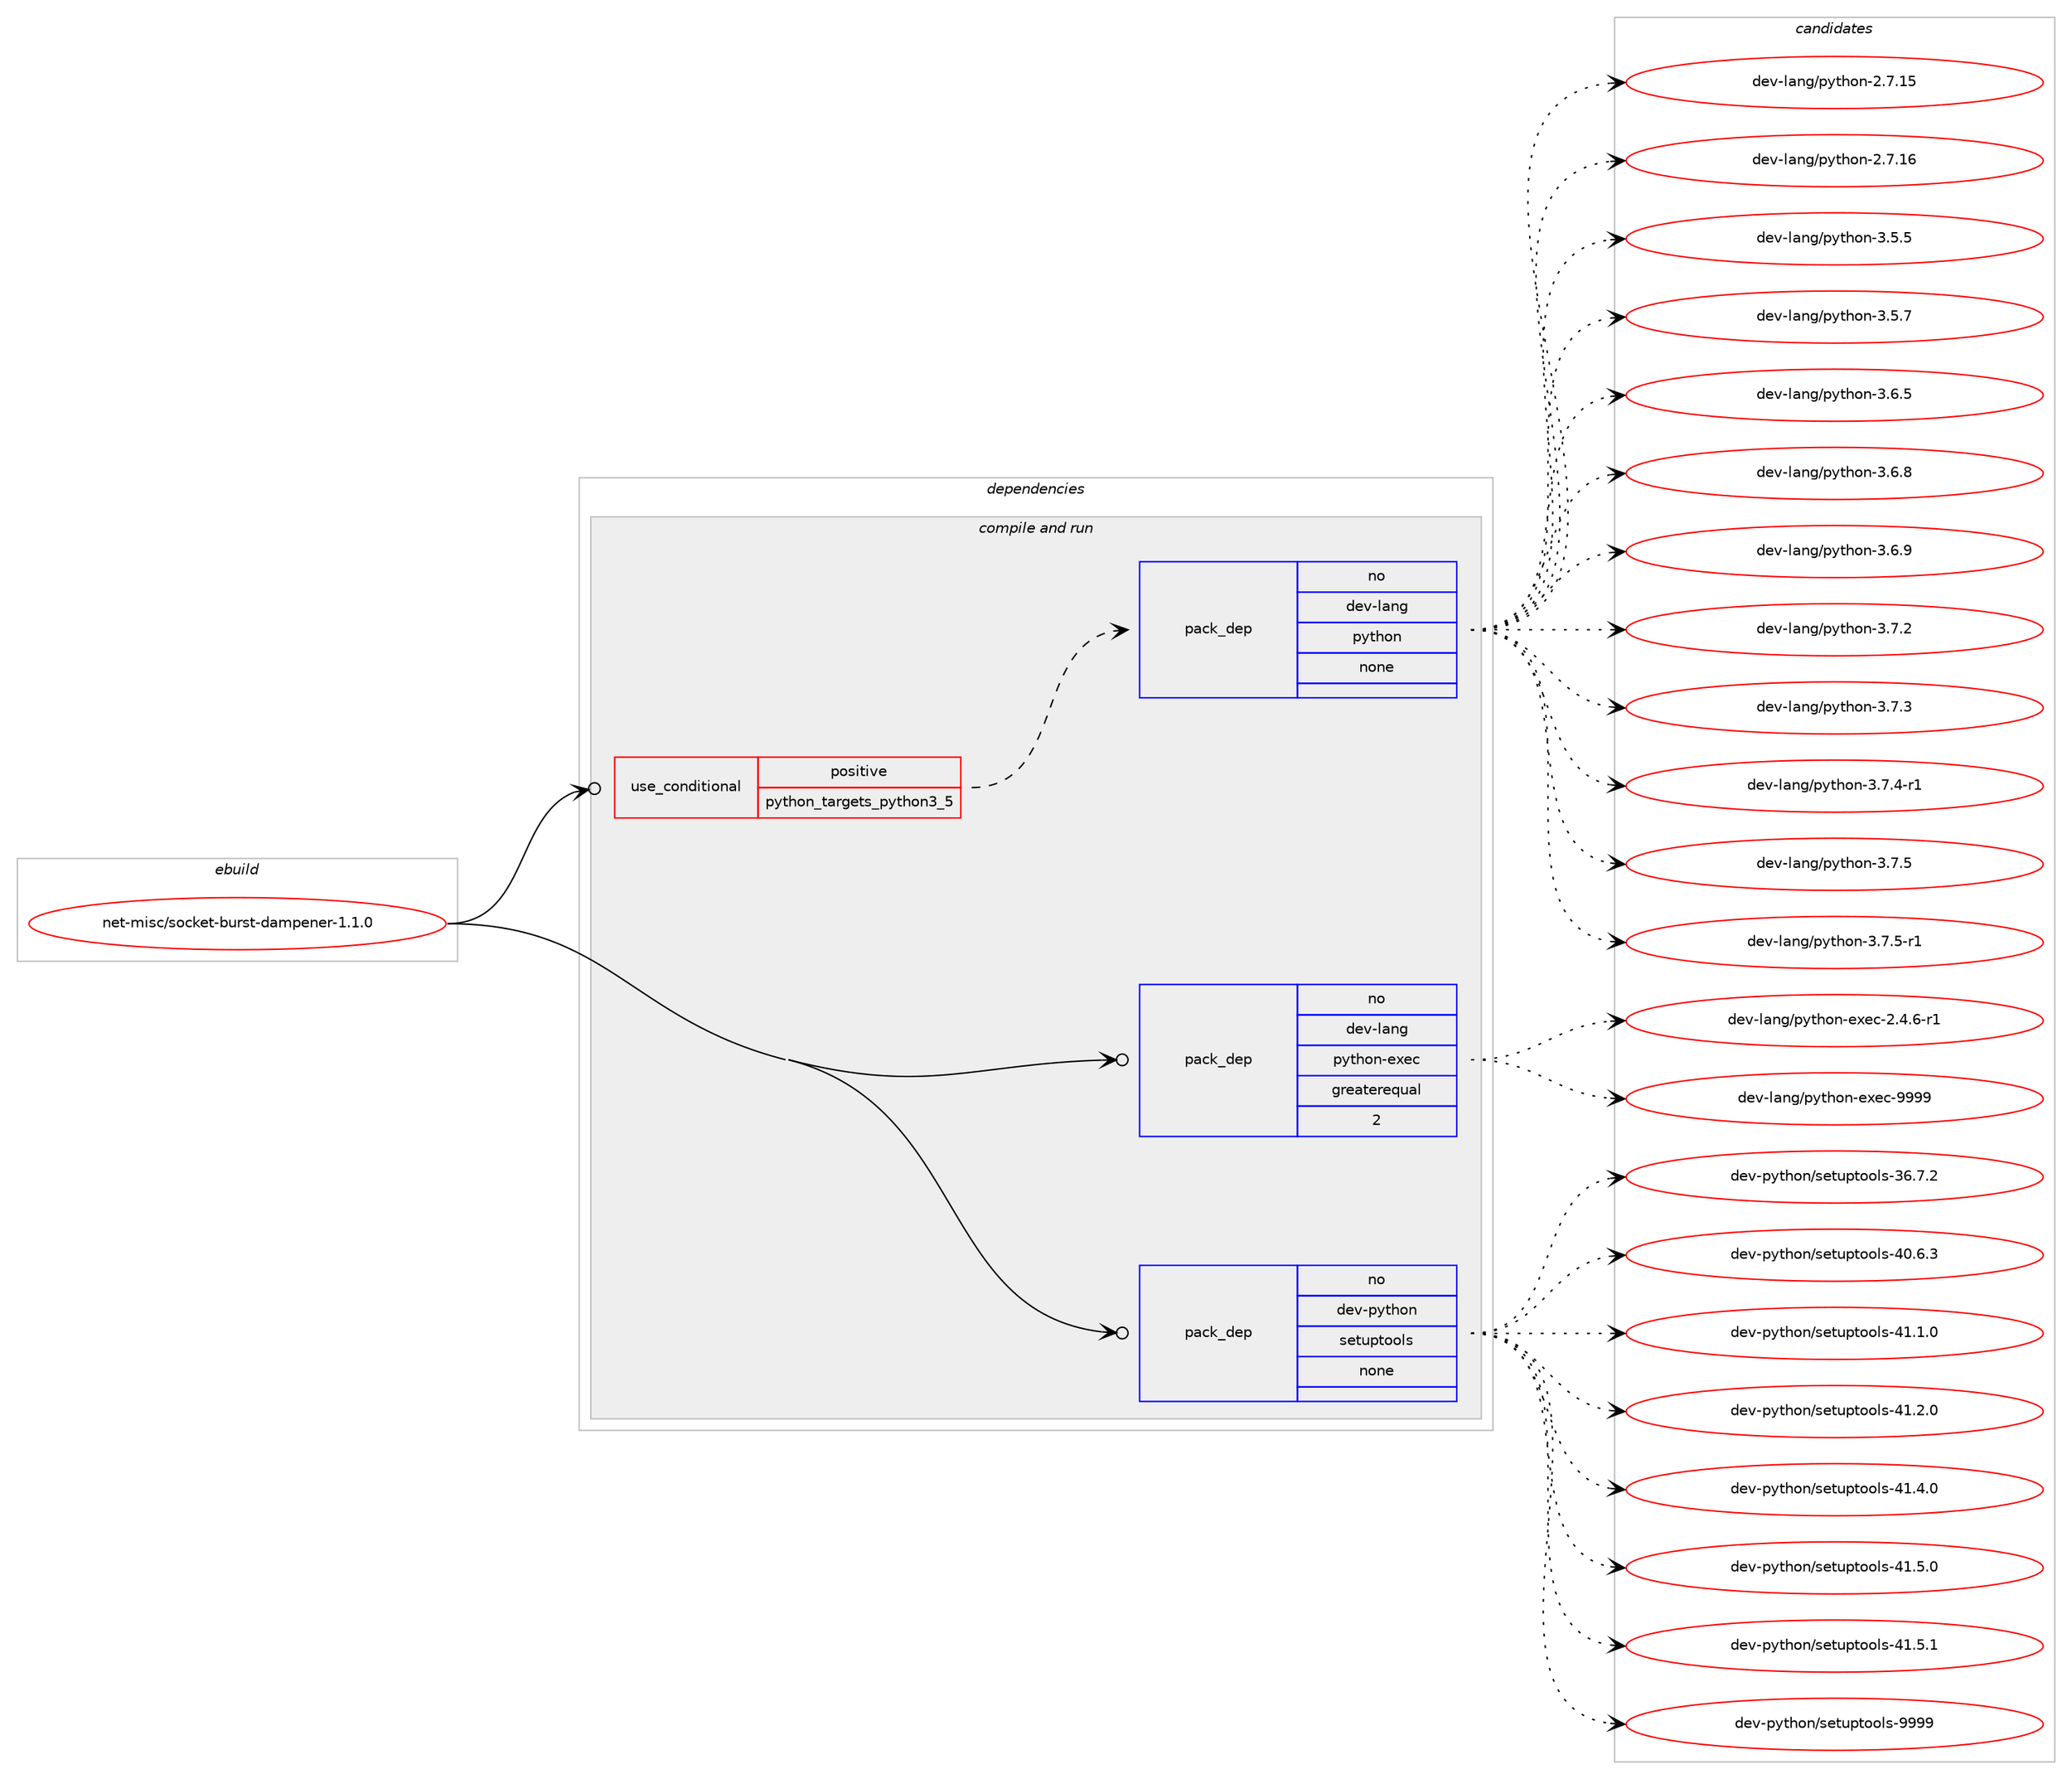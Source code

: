 digraph prolog {

# *************
# Graph options
# *************

newrank=true;
concentrate=true;
compound=true;
graph [rankdir=LR,fontname=Helvetica,fontsize=10,ranksep=1.5];#, ranksep=2.5, nodesep=0.2];
edge  [arrowhead=vee];
node  [fontname=Helvetica,fontsize=10];

# **********
# The ebuild
# **********

subgraph cluster_leftcol {
color=gray;
rank=same;
label=<<i>ebuild</i>>;
id [label="net-misc/socket-burst-dampener-1.1.0", color=red, width=4, href="../net-misc/socket-burst-dampener-1.1.0.svg"];
}

# ****************
# The dependencies
# ****************

subgraph cluster_midcol {
color=gray;
label=<<i>dependencies</i>>;
subgraph cluster_compile {
fillcolor="#eeeeee";
style=filled;
label=<<i>compile</i>>;
}
subgraph cluster_compileandrun {
fillcolor="#eeeeee";
style=filled;
label=<<i>compile and run</i>>;
subgraph cond204094 {
dependency837031 [label=<<TABLE BORDER="0" CELLBORDER="1" CELLSPACING="0" CELLPADDING="4"><TR><TD ROWSPAN="3" CELLPADDING="10">use_conditional</TD></TR><TR><TD>positive</TD></TR><TR><TD>python_targets_python3_5</TD></TR></TABLE>>, shape=none, color=red];
subgraph pack618200 {
dependency837032 [label=<<TABLE BORDER="0" CELLBORDER="1" CELLSPACING="0" CELLPADDING="4" WIDTH="220"><TR><TD ROWSPAN="6" CELLPADDING="30">pack_dep</TD></TR><TR><TD WIDTH="110">no</TD></TR><TR><TD>dev-lang</TD></TR><TR><TD>python</TD></TR><TR><TD>none</TD></TR><TR><TD></TD></TR></TABLE>>, shape=none, color=blue];
}
dependency837031:e -> dependency837032:w [weight=20,style="dashed",arrowhead="vee"];
}
id:e -> dependency837031:w [weight=20,style="solid",arrowhead="odotvee"];
subgraph pack618201 {
dependency837033 [label=<<TABLE BORDER="0" CELLBORDER="1" CELLSPACING="0" CELLPADDING="4" WIDTH="220"><TR><TD ROWSPAN="6" CELLPADDING="30">pack_dep</TD></TR><TR><TD WIDTH="110">no</TD></TR><TR><TD>dev-lang</TD></TR><TR><TD>python-exec</TD></TR><TR><TD>greaterequal</TD></TR><TR><TD>2</TD></TR></TABLE>>, shape=none, color=blue];
}
id:e -> dependency837033:w [weight=20,style="solid",arrowhead="odotvee"];
subgraph pack618202 {
dependency837034 [label=<<TABLE BORDER="0" CELLBORDER="1" CELLSPACING="0" CELLPADDING="4" WIDTH="220"><TR><TD ROWSPAN="6" CELLPADDING="30">pack_dep</TD></TR><TR><TD WIDTH="110">no</TD></TR><TR><TD>dev-python</TD></TR><TR><TD>setuptools</TD></TR><TR><TD>none</TD></TR><TR><TD></TD></TR></TABLE>>, shape=none, color=blue];
}
id:e -> dependency837034:w [weight=20,style="solid",arrowhead="odotvee"];
}
subgraph cluster_run {
fillcolor="#eeeeee";
style=filled;
label=<<i>run</i>>;
}
}

# **************
# The candidates
# **************

subgraph cluster_choices {
rank=same;
color=gray;
label=<<i>candidates</i>>;

subgraph choice618200 {
color=black;
nodesep=1;
choice10010111845108971101034711212111610411111045504655464953 [label="dev-lang/python-2.7.15", color=red, width=4,href="../dev-lang/python-2.7.15.svg"];
choice10010111845108971101034711212111610411111045504655464954 [label="dev-lang/python-2.7.16", color=red, width=4,href="../dev-lang/python-2.7.16.svg"];
choice100101118451089711010347112121116104111110455146534653 [label="dev-lang/python-3.5.5", color=red, width=4,href="../dev-lang/python-3.5.5.svg"];
choice100101118451089711010347112121116104111110455146534655 [label="dev-lang/python-3.5.7", color=red, width=4,href="../dev-lang/python-3.5.7.svg"];
choice100101118451089711010347112121116104111110455146544653 [label="dev-lang/python-3.6.5", color=red, width=4,href="../dev-lang/python-3.6.5.svg"];
choice100101118451089711010347112121116104111110455146544656 [label="dev-lang/python-3.6.8", color=red, width=4,href="../dev-lang/python-3.6.8.svg"];
choice100101118451089711010347112121116104111110455146544657 [label="dev-lang/python-3.6.9", color=red, width=4,href="../dev-lang/python-3.6.9.svg"];
choice100101118451089711010347112121116104111110455146554650 [label="dev-lang/python-3.7.2", color=red, width=4,href="../dev-lang/python-3.7.2.svg"];
choice100101118451089711010347112121116104111110455146554651 [label="dev-lang/python-3.7.3", color=red, width=4,href="../dev-lang/python-3.7.3.svg"];
choice1001011184510897110103471121211161041111104551465546524511449 [label="dev-lang/python-3.7.4-r1", color=red, width=4,href="../dev-lang/python-3.7.4-r1.svg"];
choice100101118451089711010347112121116104111110455146554653 [label="dev-lang/python-3.7.5", color=red, width=4,href="../dev-lang/python-3.7.5.svg"];
choice1001011184510897110103471121211161041111104551465546534511449 [label="dev-lang/python-3.7.5-r1", color=red, width=4,href="../dev-lang/python-3.7.5-r1.svg"];
dependency837032:e -> choice10010111845108971101034711212111610411111045504655464953:w [style=dotted,weight="100"];
dependency837032:e -> choice10010111845108971101034711212111610411111045504655464954:w [style=dotted,weight="100"];
dependency837032:e -> choice100101118451089711010347112121116104111110455146534653:w [style=dotted,weight="100"];
dependency837032:e -> choice100101118451089711010347112121116104111110455146534655:w [style=dotted,weight="100"];
dependency837032:e -> choice100101118451089711010347112121116104111110455146544653:w [style=dotted,weight="100"];
dependency837032:e -> choice100101118451089711010347112121116104111110455146544656:w [style=dotted,weight="100"];
dependency837032:e -> choice100101118451089711010347112121116104111110455146544657:w [style=dotted,weight="100"];
dependency837032:e -> choice100101118451089711010347112121116104111110455146554650:w [style=dotted,weight="100"];
dependency837032:e -> choice100101118451089711010347112121116104111110455146554651:w [style=dotted,weight="100"];
dependency837032:e -> choice1001011184510897110103471121211161041111104551465546524511449:w [style=dotted,weight="100"];
dependency837032:e -> choice100101118451089711010347112121116104111110455146554653:w [style=dotted,weight="100"];
dependency837032:e -> choice1001011184510897110103471121211161041111104551465546534511449:w [style=dotted,weight="100"];
}
subgraph choice618201 {
color=black;
nodesep=1;
choice10010111845108971101034711212111610411111045101120101994550465246544511449 [label="dev-lang/python-exec-2.4.6-r1", color=red, width=4,href="../dev-lang/python-exec-2.4.6-r1.svg"];
choice10010111845108971101034711212111610411111045101120101994557575757 [label="dev-lang/python-exec-9999", color=red, width=4,href="../dev-lang/python-exec-9999.svg"];
dependency837033:e -> choice10010111845108971101034711212111610411111045101120101994550465246544511449:w [style=dotted,weight="100"];
dependency837033:e -> choice10010111845108971101034711212111610411111045101120101994557575757:w [style=dotted,weight="100"];
}
subgraph choice618202 {
color=black;
nodesep=1;
choice100101118451121211161041111104711510111611711211611111110811545515446554650 [label="dev-python/setuptools-36.7.2", color=red, width=4,href="../dev-python/setuptools-36.7.2.svg"];
choice100101118451121211161041111104711510111611711211611111110811545524846544651 [label="dev-python/setuptools-40.6.3", color=red, width=4,href="../dev-python/setuptools-40.6.3.svg"];
choice100101118451121211161041111104711510111611711211611111110811545524946494648 [label="dev-python/setuptools-41.1.0", color=red, width=4,href="../dev-python/setuptools-41.1.0.svg"];
choice100101118451121211161041111104711510111611711211611111110811545524946504648 [label="dev-python/setuptools-41.2.0", color=red, width=4,href="../dev-python/setuptools-41.2.0.svg"];
choice100101118451121211161041111104711510111611711211611111110811545524946524648 [label="dev-python/setuptools-41.4.0", color=red, width=4,href="../dev-python/setuptools-41.4.0.svg"];
choice100101118451121211161041111104711510111611711211611111110811545524946534648 [label="dev-python/setuptools-41.5.0", color=red, width=4,href="../dev-python/setuptools-41.5.0.svg"];
choice100101118451121211161041111104711510111611711211611111110811545524946534649 [label="dev-python/setuptools-41.5.1", color=red, width=4,href="../dev-python/setuptools-41.5.1.svg"];
choice10010111845112121116104111110471151011161171121161111111081154557575757 [label="dev-python/setuptools-9999", color=red, width=4,href="../dev-python/setuptools-9999.svg"];
dependency837034:e -> choice100101118451121211161041111104711510111611711211611111110811545515446554650:w [style=dotted,weight="100"];
dependency837034:e -> choice100101118451121211161041111104711510111611711211611111110811545524846544651:w [style=dotted,weight="100"];
dependency837034:e -> choice100101118451121211161041111104711510111611711211611111110811545524946494648:w [style=dotted,weight="100"];
dependency837034:e -> choice100101118451121211161041111104711510111611711211611111110811545524946504648:w [style=dotted,weight="100"];
dependency837034:e -> choice100101118451121211161041111104711510111611711211611111110811545524946524648:w [style=dotted,weight="100"];
dependency837034:e -> choice100101118451121211161041111104711510111611711211611111110811545524946534648:w [style=dotted,weight="100"];
dependency837034:e -> choice100101118451121211161041111104711510111611711211611111110811545524946534649:w [style=dotted,weight="100"];
dependency837034:e -> choice10010111845112121116104111110471151011161171121161111111081154557575757:w [style=dotted,weight="100"];
}
}

}
